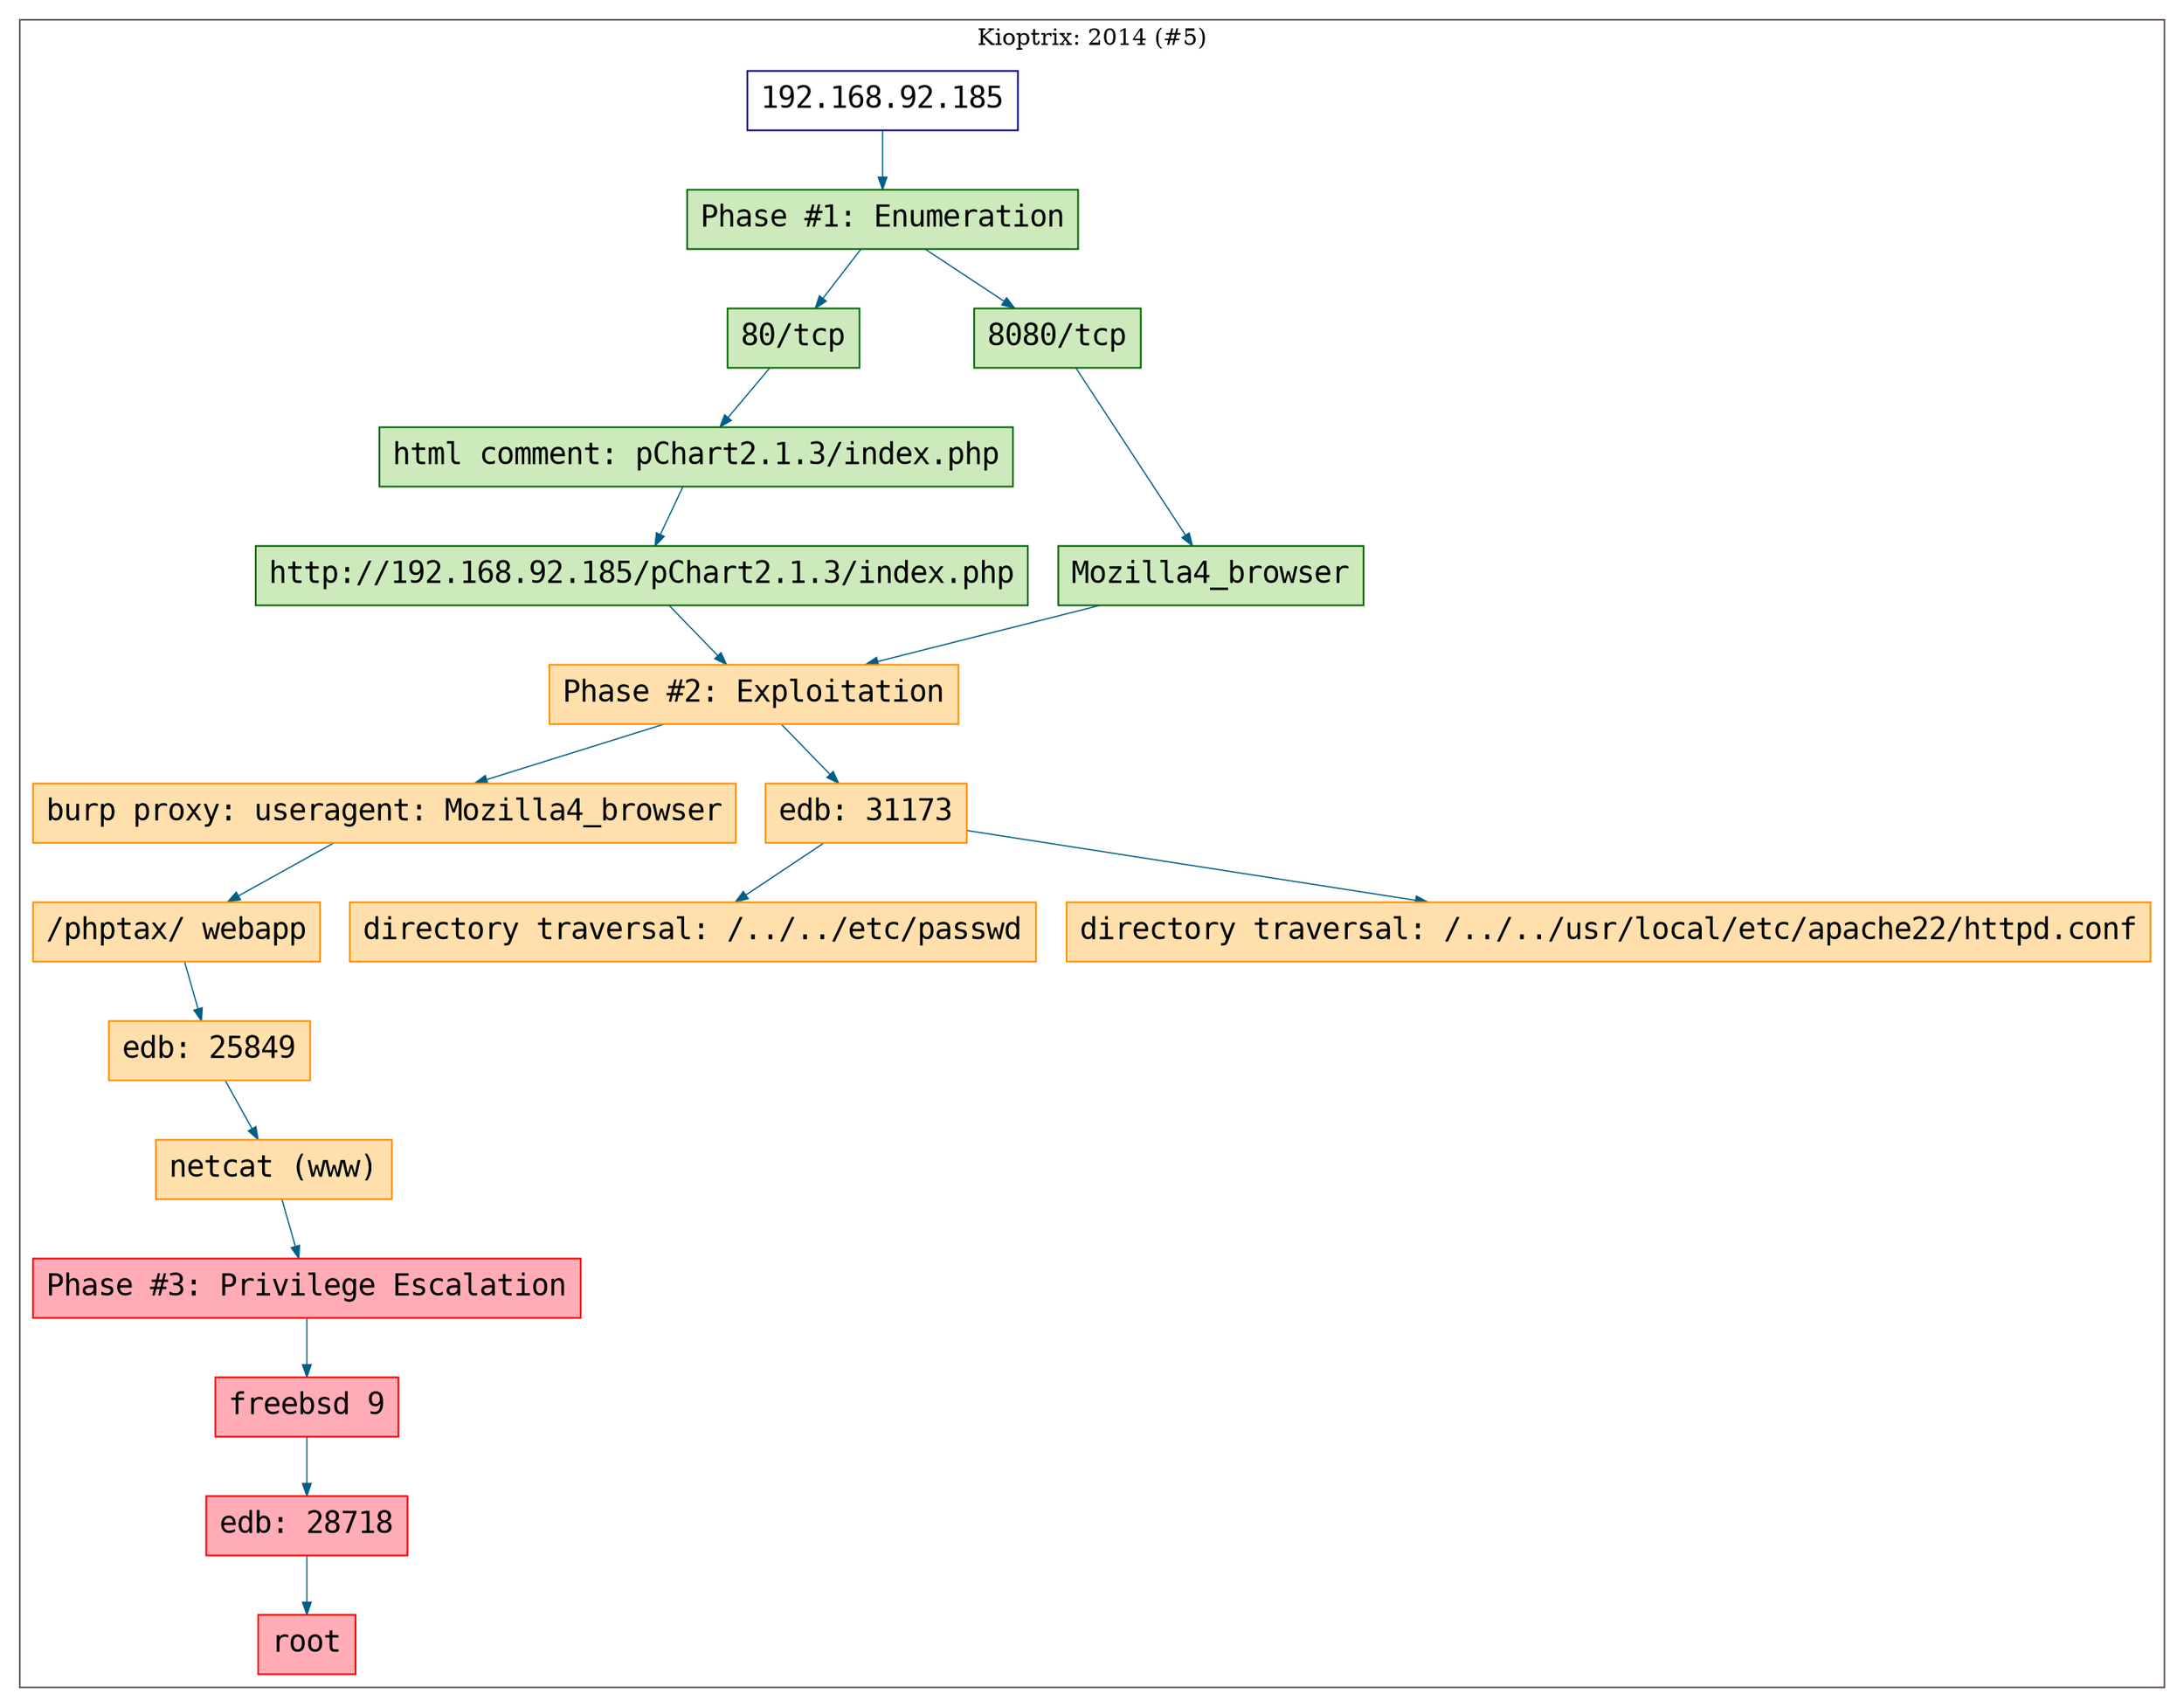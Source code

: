 digraph G {
  #rankdir=LR;
  nodesdictep=1.0; splines="polyline"; K=0.6; overlap=scale; fixedsize=true; resolution=72; bgcolor="#ffffff"; outputorder="edgesfirst";
  node [fontname="courier" fontsize=18 shape=box width=0.25 fillcolor="white" style="filled,solid"];
  edge [style=solid color="#005f87" penwidth=0.75 arrowsize=0.75];

  0[label="192.168.92.185" color="navyblue" fillcolor="#ffffff" tooltip="Kioptrix: 2014 (#5)"];
  10[label="Mozilla4_browser" color="darkgreen" fillcolor="#cceabb" tooltip="Phase #1:Enumeration"];
  11[label="burp proxy: useragent: Mozilla4_browser" color="darkorange" fillcolor="#ffe0ac" tooltip="Phase #2:Exploitation"];
  12[label="/phptax/ webapp" color="darkorange" fillcolor="#ffe0ac" tooltip="Phase #2:Exploitation"];
  13[label="edb: 25849" color="darkorange" fillcolor="#ffe0ac" tooltip="Phase #2:Exploitation"];
  14[label="netcat (www)" color="darkorange" fillcolor="#ffe0ac" tooltip="Phase #2:Exploitation"];
  15[label="Phase #3: Privilege Escalation" color="red" fillcolor="#ffacb7" tooltip="Phase #3:Privilege Escalation"];
  16[label="freebsd 9" color="red" fillcolor="#ffacb7" tooltip="Phase #3:Privilege Escalation"];
  17[label="edb: 28718" color="red" fillcolor="#ffacb7" tooltip="Phase #3:Privilege Escalation"];
  18[label="root" color="red" fillcolor="#ffacb7" tooltip="Phase #3:Privilege Escalation"];
  1[label="Phase #1: Enumeration" color="darkgreen" fillcolor="#cceabb" tooltip="Phase #1:Enumeration"];
  2[label="80/tcp" color="darkgreen" fillcolor="#cceabb" tooltip="Phase #1:Enumeration"];
  3[label="html comment: pChart2.1.3/index.php" color="darkgreen" fillcolor="#cceabb" tooltip="Phase #1:Enumeration"];
  4[label="http://192.168.92.185/pChart2.1.3/index.php" color="darkgreen" fillcolor="#cceabb" tooltip="Phase #1:Enumeration"];
  5[label="Phase #2: Exploitation" color="darkorange" fillcolor="#ffe0ac" tooltip="Phase #2:Exploitation"];
  6[label="edb: 31173" color="darkorange" fillcolor="#ffe0ac" tooltip="Phase #2:Exploitation"];
  7[label="directory traversal: /../../etc/passwd" color="darkorange" fillcolor="#ffe0ac" tooltip="Phase #2:Exploitation"];
  8[label="directory traversal: /../../usr/local/etc/apache22/httpd.conf" color="darkorange" fillcolor="#ffe0ac" tooltip="Phase #2:Exploitation"];
  9[label="8080/tcp" color="darkgreen" fillcolor="#cceabb" tooltip="Phase #1:Enumeration"];

  subgraph cluster_0 {
    node [style="filled,solid"];
    label = "Kioptrix: 2014 (#5)";
    color = "#665957";
    0 -> 1 [color="#005f87"];
    1 -> 2 [color="#005f87"];
    1 -> 9 [color="#005f87"];
    10 -> 5 [color="#005f87"];
    11 -> 12 [color="#005f87"];
    12 -> 13 [color="#005f87"];
    13 -> 14 [color="#005f87"];
    14 -> 15 [color="#005f87"];
    15 -> 16 [color="#005f87"];
    16 -> 17 [color="#005f87"];
    17 -> 18 [color="#005f87"];
    2 -> 3 [color="#005f87"];
    3 -> 4 [color="#005f87"];
    4 -> 5 [color="#005f87"];
    5 -> 11 [color="#005f87"];
    5 -> 6 [color="#005f87"];
    6 -> 7 [color="#005f87"];
    6 -> 8 [color="#005f87"];
    9 -> 10 [color="#005f87"];
  }
}

